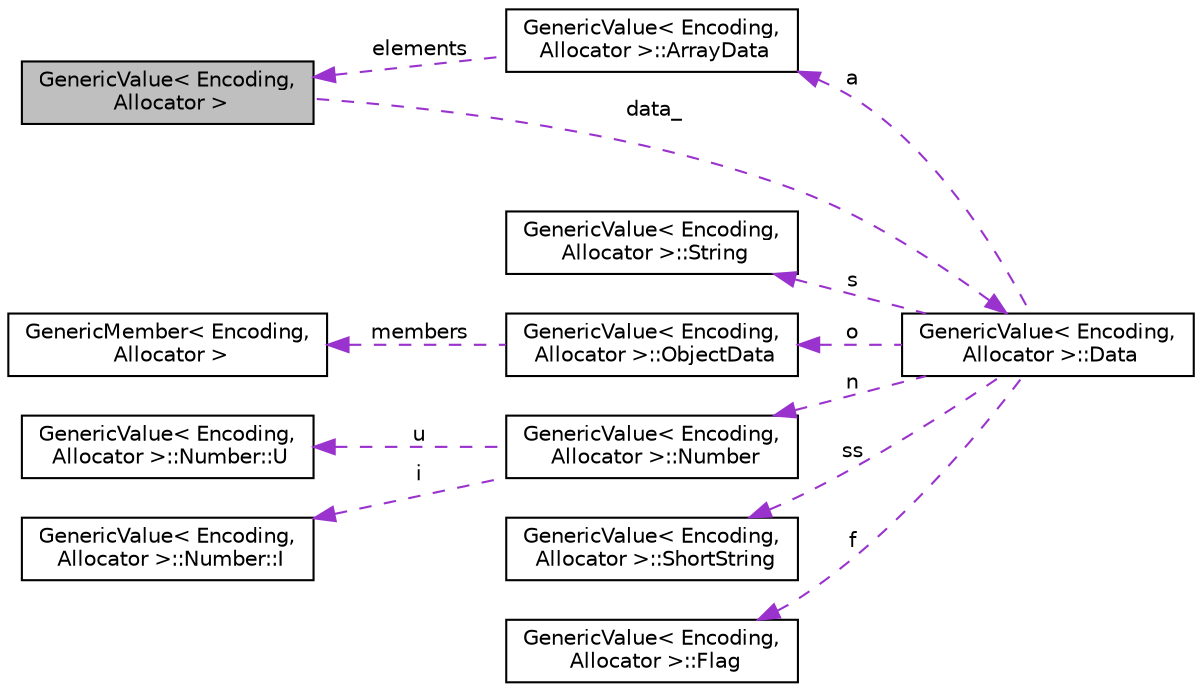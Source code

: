 digraph "GenericValue&lt; Encoding, Allocator &gt;"
{
  edge [fontname="Helvetica",fontsize="10",labelfontname="Helvetica",labelfontsize="10"];
  node [fontname="Helvetica",fontsize="10",shape=record];
  rankdir="LR";
  Node3 [label="GenericValue\< Encoding,\l Allocator \>",height=0.2,width=0.4,color="black", fillcolor="grey75", style="filled", fontcolor="black"];
  Node4 -> Node3 [dir="back",color="darkorchid3",fontsize="10",style="dashed",label=" data_" ,fontname="Helvetica"];
  Node4 [label="GenericValue\< Encoding,\l Allocator \>::Data",height=0.2,width=0.4,color="black", fillcolor="white", style="filled",URL="$union_generic_value_1_1_data.html"];
  Node5 -> Node4 [dir="back",color="darkorchid3",fontsize="10",style="dashed",label=" s" ,fontname="Helvetica"];
  Node5 [label="GenericValue\< Encoding,\l Allocator \>::String",height=0.2,width=0.4,color="black", fillcolor="white", style="filled",URL="$struct_generic_value_1_1_string.html"];
  Node6 -> Node4 [dir="back",color="darkorchid3",fontsize="10",style="dashed",label=" a" ,fontname="Helvetica"];
  Node6 [label="GenericValue\< Encoding,\l Allocator \>::ArrayData",height=0.2,width=0.4,color="black", fillcolor="white", style="filled",URL="$struct_generic_value_1_1_array_data.html"];
  Node3 -> Node6 [dir="back",color="darkorchid3",fontsize="10",style="dashed",label=" elements" ,fontname="Helvetica"];
  Node7 -> Node4 [dir="back",color="darkorchid3",fontsize="10",style="dashed",label=" o" ,fontname="Helvetica"];
  Node7 [label="GenericValue\< Encoding,\l Allocator \>::ObjectData",height=0.2,width=0.4,color="black", fillcolor="white", style="filled",URL="$struct_generic_value_1_1_object_data.html"];
  Node8 -> Node7 [dir="back",color="darkorchid3",fontsize="10",style="dashed",label=" members" ,fontname="Helvetica"];
  Node8 [label="GenericMember\< Encoding,\l Allocator \>",height=0.2,width=0.4,color="black", fillcolor="white", style="filled",URL="$struct_generic_member.html",tooltip="Name-value pair in a JSON object value. "];
  Node9 -> Node4 [dir="back",color="darkorchid3",fontsize="10",style="dashed",label=" n" ,fontname="Helvetica"];
  Node9 [label="GenericValue\< Encoding,\l Allocator \>::Number",height=0.2,width=0.4,color="black", fillcolor="white", style="filled",URL="$union_generic_value_1_1_number.html"];
  Node10 -> Node9 [dir="back",color="darkorchid3",fontsize="10",style="dashed",label=" u" ,fontname="Helvetica"];
  Node10 [label="GenericValue\< Encoding,\l Allocator \>::Number::U",height=0.2,width=0.4,color="black", fillcolor="white", style="filled",URL="$struct_generic_value_1_1_number_1_1_u.html"];
  Node11 -> Node9 [dir="back",color="darkorchid3",fontsize="10",style="dashed",label=" i" ,fontname="Helvetica"];
  Node11 [label="GenericValue\< Encoding,\l Allocator \>::Number::I",height=0.2,width=0.4,color="black", fillcolor="white", style="filled",URL="$struct_generic_value_1_1_number_1_1_i.html"];
  Node12 -> Node4 [dir="back",color="darkorchid3",fontsize="10",style="dashed",label=" ss" ,fontname="Helvetica"];
  Node12 [label="GenericValue\< Encoding,\l Allocator \>::ShortString",height=0.2,width=0.4,color="black", fillcolor="white", style="filled",URL="$struct_generic_value_1_1_short_string.html"];
  Node13 -> Node4 [dir="back",color="darkorchid3",fontsize="10",style="dashed",label=" f" ,fontname="Helvetica"];
  Node13 [label="GenericValue\< Encoding,\l Allocator \>::Flag",height=0.2,width=0.4,color="black", fillcolor="white", style="filled",URL="$struct_generic_value_1_1_flag.html"];
}
